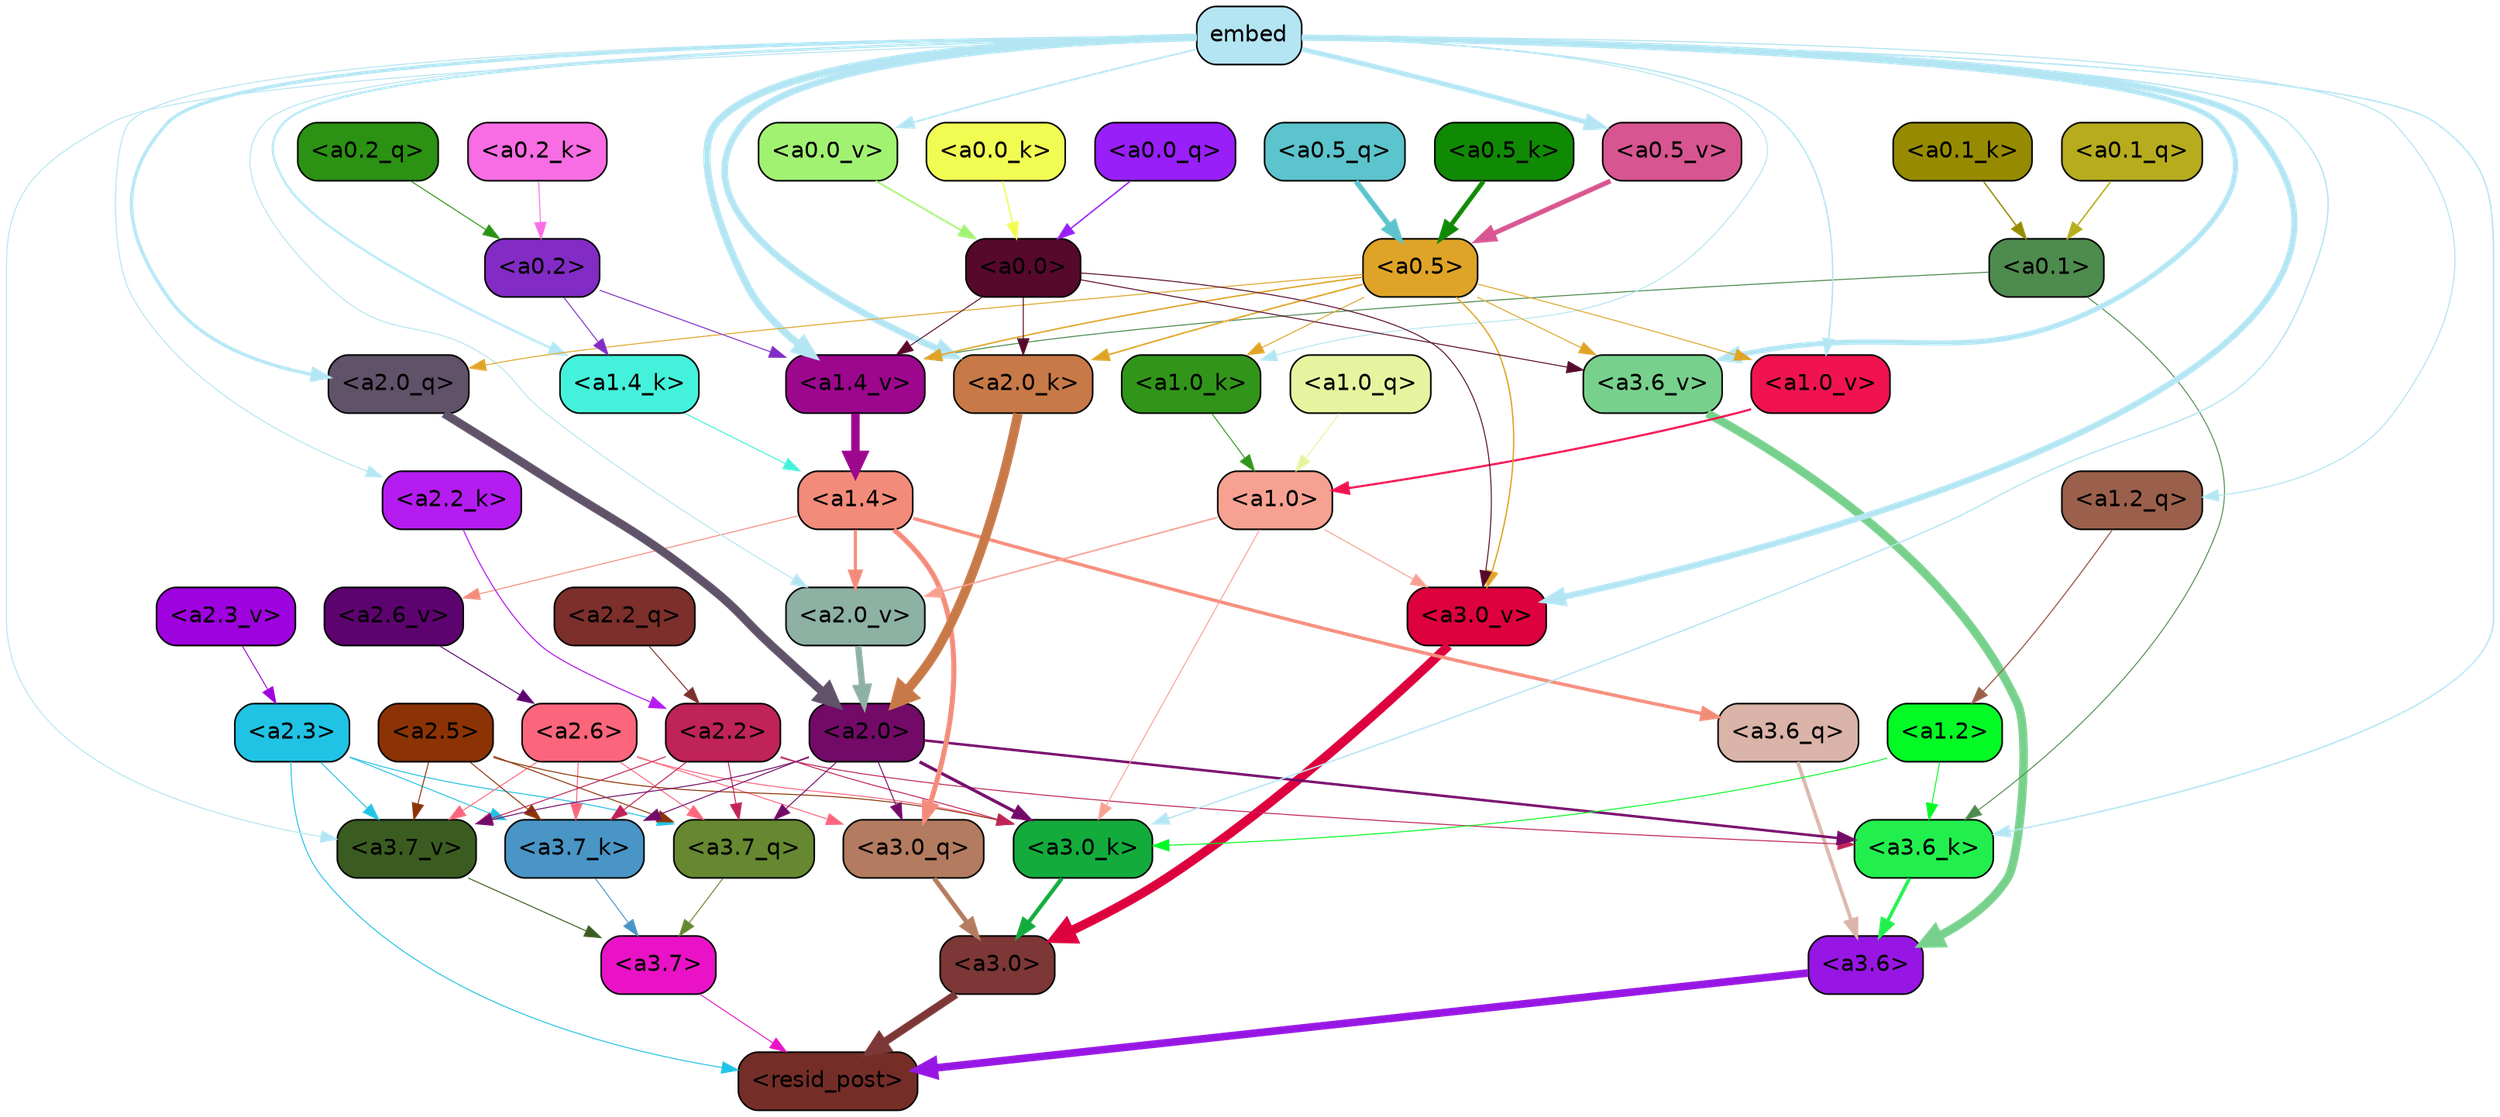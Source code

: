 strict digraph "" {
	graph [bgcolor=transparent,
		layout=dot,
		overlap=false,
		splines=true
	];
	"<a3.7>"	[color=black,
		fillcolor="#ea12c6",
		fontname=Helvetica,
		shape=box,
		style="filled, rounded"];
	"<resid_post>"	[color=black,
		fillcolor="#752e27",
		fontname=Helvetica,
		shape=box,
		style="filled, rounded"];
	"<a3.7>" -> "<resid_post>"	[color="#ea12c6",
		penwidth=0.6];
	"<a3.6>"	[color=black,
		fillcolor="#9716e3",
		fontname=Helvetica,
		shape=box,
		style="filled, rounded"];
	"<a3.6>" -> "<resid_post>"	[color="#9716e3",
		penwidth=4.751592040061951];
	"<a3.0>"	[color=black,
		fillcolor="#7c3736",
		fontname=Helvetica,
		shape=box,
		style="filled, rounded"];
	"<a3.0>" -> "<resid_post>"	[color="#7c3736",
		penwidth=4.904066681861877];
	"<a2.3>"	[color=black,
		fillcolor="#20c3e4",
		fontname=Helvetica,
		shape=box,
		style="filled, rounded"];
	"<a2.3>" -> "<resid_post>"	[color="#20c3e4",
		penwidth=0.6];
	"<a3.7_q>"	[color=black,
		fillcolor="#658830",
		fontname=Helvetica,
		shape=box,
		style="filled, rounded"];
	"<a2.3>" -> "<a3.7_q>"	[color="#20c3e4",
		penwidth=0.6];
	"<a3.7_k>"	[color=black,
		fillcolor="#4895c6",
		fontname=Helvetica,
		shape=box,
		style="filled, rounded"];
	"<a2.3>" -> "<a3.7_k>"	[color="#20c3e4",
		penwidth=0.6069068089127541];
	"<a3.7_v>"	[color=black,
		fillcolor="#3b5c21",
		fontname=Helvetica,
		shape=box,
		style="filled, rounded"];
	"<a2.3>" -> "<a3.7_v>"	[color="#20c3e4",
		penwidth=0.6];
	"<a3.7_q>" -> "<a3.7>"	[color="#658830",
		penwidth=0.6];
	"<a3.6_q>"	[color=black,
		fillcolor="#dab4a8",
		fontname=Helvetica,
		shape=box,
		style="filled, rounded"];
	"<a3.6_q>" -> "<a3.6>"	[color="#dab4a8",
		penwidth=2.160832464694977];
	"<a3.0_q>"	[color=black,
		fillcolor="#b37b5f",
		fontname=Helvetica,
		shape=box,
		style="filled, rounded"];
	"<a3.0_q>" -> "<a3.0>"	[color="#b37b5f",
		penwidth=2.870753765106201];
	"<a3.7_k>" -> "<a3.7>"	[color="#4895c6",
		penwidth=0.6];
	"<a3.6_k>"	[color=black,
		fillcolor="#22ef4d",
		fontname=Helvetica,
		shape=box,
		style="filled, rounded"];
	"<a3.6_k>" -> "<a3.6>"	[color="#22ef4d",
		penwidth=2.13908451795578];
	"<a3.0_k>"	[color=black,
		fillcolor="#13ab3c",
		fontname=Helvetica,
		shape=box,
		style="filled, rounded"];
	"<a3.0_k>" -> "<a3.0>"	[color="#13ab3c",
		penwidth=2.520303964614868];
	"<a3.7_v>" -> "<a3.7>"	[color="#3b5c21",
		penwidth=0.6];
	"<a3.6_v>"	[color=black,
		fillcolor="#77d18c",
		fontname=Helvetica,
		shape=box,
		style="filled, rounded"];
	"<a3.6_v>" -> "<a3.6>"	[color="#77d18c",
		penwidth=5.297133803367615];
	"<a3.0_v>"	[color=black,
		fillcolor="#dd013e",
		fontname=Helvetica,
		shape=box,
		style="filled, rounded"];
	"<a3.0_v>" -> "<a3.0>"	[color="#dd013e",
		penwidth=5.680712580680847];
	"<a2.6>"	[color=black,
		fillcolor="#fb667d",
		fontname=Helvetica,
		shape=box,
		style="filled, rounded"];
	"<a2.6>" -> "<a3.7_q>"	[color="#fb667d",
		penwidth=0.6];
	"<a2.6>" -> "<a3.0_q>"	[color="#fb667d",
		penwidth=0.6];
	"<a2.6>" -> "<a3.7_k>"	[color="#fb667d",
		penwidth=0.6];
	"<a2.6>" -> "<a3.0_k>"	[color="#fb667d",
		penwidth=0.6];
	"<a2.6>" -> "<a3.7_v>"	[color="#fb667d",
		penwidth=0.6];
	"<a2.5>"	[color=black,
		fillcolor="#8c3305",
		fontname=Helvetica,
		shape=box,
		style="filled, rounded"];
	"<a2.5>" -> "<a3.7_q>"	[color="#8c3305",
		penwidth=0.6];
	"<a2.5>" -> "<a3.7_k>"	[color="#8c3305",
		penwidth=0.6];
	"<a2.5>" -> "<a3.0_k>"	[color="#8c3305",
		penwidth=0.6];
	"<a2.5>" -> "<a3.7_v>"	[color="#8c3305",
		penwidth=0.6];
	"<a2.2>"	[color=black,
		fillcolor="#bf2358",
		fontname=Helvetica,
		shape=box,
		style="filled, rounded"];
	"<a2.2>" -> "<a3.7_q>"	[color="#bf2358",
		penwidth=0.6];
	"<a2.2>" -> "<a3.7_k>"	[color="#bf2358",
		penwidth=0.6];
	"<a2.2>" -> "<a3.6_k>"	[color="#bf2358",
		penwidth=0.6];
	"<a2.2>" -> "<a3.0_k>"	[color="#bf2358",
		penwidth=0.6];
	"<a2.2>" -> "<a3.7_v>"	[color="#bf2358",
		penwidth=0.6];
	"<a2.0>"	[color=black,
		fillcolor="#730a68",
		fontname=Helvetica,
		shape=box,
		style="filled, rounded"];
	"<a2.0>" -> "<a3.7_q>"	[color="#730a68",
		penwidth=0.6];
	"<a2.0>" -> "<a3.0_q>"	[color="#730a68",
		penwidth=0.6];
	"<a2.0>" -> "<a3.7_k>"	[color="#730a68",
		penwidth=0.6];
	"<a2.0>" -> "<a3.6_k>"	[color="#730a68",
		penwidth=1.564806342124939];
	"<a2.0>" -> "<a3.0_k>"	[color="#730a68",
		penwidth=1.9353990852832794];
	"<a2.0>" -> "<a3.7_v>"	[color="#730a68",
		penwidth=0.6];
	"<a1.4>"	[color=black,
		fillcolor="#f38b7a",
		fontname=Helvetica,
		shape=box,
		style="filled, rounded"];
	"<a1.4>" -> "<a3.6_q>"	[color="#f38b7a",
		penwidth=2.0727532356977463];
	"<a1.4>" -> "<a3.0_q>"	[color="#f38b7a",
		penwidth=3.1279823780059814];
	"<a2.6_v>"	[color=black,
		fillcolor="#5d036f",
		fontname=Helvetica,
		shape=box,
		style="filled, rounded"];
	"<a1.4>" -> "<a2.6_v>"	[color="#f38b7a",
		penwidth=0.6];
	"<a2.0_v>"	[color=black,
		fillcolor="#8db1a3",
		fontname=Helvetica,
		shape=box,
		style="filled, rounded"];
	"<a1.4>" -> "<a2.0_v>"	[color="#f38b7a",
		penwidth=1.9170897603034973];
	"<a1.2>"	[color=black,
		fillcolor="#03fa25",
		fontname=Helvetica,
		shape=box,
		style="filled, rounded"];
	"<a1.2>" -> "<a3.6_k>"	[color="#03fa25",
		penwidth=0.6];
	"<a1.2>" -> "<a3.0_k>"	[color="#03fa25",
		penwidth=0.6];
	"<a0.1>"	[color=black,
		fillcolor="#4e8b4e",
		fontname=Helvetica,
		shape=box,
		style="filled, rounded"];
	"<a0.1>" -> "<a3.6_k>"	[color="#4e8b4e",
		penwidth=0.6];
	"<a1.4_v>"	[color=black,
		fillcolor="#9c078e",
		fontname=Helvetica,
		shape=box,
		style="filled, rounded"];
	"<a0.1>" -> "<a1.4_v>"	[color="#4e8b4e",
		penwidth=0.6202214732766151];
	embed	[color=black,
		fillcolor="#b4e5f3",
		fontname=Helvetica,
		shape=box,
		style="filled, rounded"];
	embed -> "<a3.6_k>"	[color="#b4e5f3",
		penwidth=0.8915999233722687];
	embed -> "<a3.0_k>"	[color="#b4e5f3",
		penwidth=0.832088902592659];
	embed -> "<a3.7_v>"	[color="#b4e5f3",
		penwidth=0.6];
	embed -> "<a3.6_v>"	[color="#b4e5f3",
		penwidth=3.1840110421180725];
	embed -> "<a3.0_v>"	[color="#b4e5f3",
		penwidth=3.8132747188210487];
	"<a2.0_q>"	[color=black,
		fillcolor="#605268",
		fontname=Helvetica,
		shape=box,
		style="filled, rounded"];
	embed -> "<a2.0_q>"	[color="#b4e5f3",
		penwidth=2.084651827812195];
	"<a2.2_k>"	[color=black,
		fillcolor="#b41cf0",
		fontname=Helvetica,
		shape=box,
		style="filled, rounded"];
	embed -> "<a2.2_k>"	[color="#b4e5f3",
		penwidth=0.6];
	"<a2.0_k>"	[color=black,
		fillcolor="#c87948",
		fontname=Helvetica,
		shape=box,
		style="filled, rounded"];
	embed -> "<a2.0_k>"	[color="#b4e5f3",
		penwidth=4.084526404738426];
	embed -> "<a2.0_v>"	[color="#b4e5f3",
		penwidth=0.6];
	"<a1.2_q>"	[color=black,
		fillcolor="#9b604b",
		fontname=Helvetica,
		shape=box,
		style="filled, rounded"];
	embed -> "<a1.2_q>"	[color="#b4e5f3",
		penwidth=0.6670737266540527];
	"<a1.4_k>"	[color=black,
		fillcolor="#44f2db",
		fontname=Helvetica,
		shape=box,
		style="filled, rounded"];
	embed -> "<a1.4_k>"	[color="#b4e5f3",
		penwidth=1.3912410736083984];
	"<a1.0_k>"	[color=black,
		fillcolor="#31951a",
		fontname=Helvetica,
		shape=box,
		style="filled, rounded"];
	embed -> "<a1.0_k>"	[color="#b4e5f3",
		penwidth=0.6];
	embed -> "<a1.4_v>"	[color="#b4e5f3",
		penwidth=4.4888065457344055];
	"<a1.0_v>"	[color=black,
		fillcolor="#f01350",
		fontname=Helvetica,
		shape=box,
		style="filled, rounded"];
	embed -> "<a1.0_v>"	[color="#b4e5f3",
		penwidth=0.8796700537204742];
	"<a0.5_v>"	[color=black,
		fillcolor="#d75590",
		fontname=Helvetica,
		shape=box,
		style="filled, rounded"];
	embed -> "<a0.5_v>"	[color="#b4e5f3",
		penwidth=2.9884533882141113];
	"<a0.0_v>"	[color=black,
		fillcolor="#a2f272",
		fontname=Helvetica,
		shape=box,
		style="filled, rounded"];
	embed -> "<a0.0_v>"	[color="#b4e5f3",
		penwidth=1.0739320516586304];
	"<a1.0>"	[color=black,
		fillcolor="#f7a192",
		fontname=Helvetica,
		shape=box,
		style="filled, rounded"];
	"<a1.0>" -> "<a3.0_k>"	[color="#f7a192",
		penwidth=0.6];
	"<a1.0>" -> "<a3.0_v>"	[color="#f7a192",
		penwidth=0.6];
	"<a1.0>" -> "<a2.0_v>"	[color="#f7a192",
		penwidth=0.9450988052412868];
	"<a0.5>"	[color=black,
		fillcolor="#dfa427",
		fontname=Helvetica,
		shape=box,
		style="filled, rounded"];
	"<a0.5>" -> "<a3.6_v>"	[color="#dfa427",
		penwidth=0.6];
	"<a0.5>" -> "<a3.0_v>"	[color="#dfa427",
		penwidth=0.8331108838319778];
	"<a0.5>" -> "<a2.0_q>"	[color="#dfa427",
		penwidth=0.6];
	"<a0.5>" -> "<a2.0_k>"	[color="#dfa427",
		penwidth=0.9412797391414642];
	"<a0.5>" -> "<a1.0_k>"	[color="#dfa427",
		penwidth=0.6];
	"<a0.5>" -> "<a1.4_v>"	[color="#dfa427",
		penwidth=0.8757842034101486];
	"<a0.5>" -> "<a1.0_v>"	[color="#dfa427",
		penwidth=0.6];
	"<a0.0>"	[color=black,
		fillcolor="#57092c",
		fontname=Helvetica,
		shape=box,
		style="filled, rounded"];
	"<a0.0>" -> "<a3.6_v>"	[color="#57092c",
		penwidth=0.6];
	"<a0.0>" -> "<a3.0_v>"	[color="#57092c",
		penwidth=0.6];
	"<a0.0>" -> "<a2.0_k>"	[color="#57092c",
		penwidth=0.6];
	"<a0.0>" -> "<a1.4_v>"	[color="#57092c",
		penwidth=0.6];
	"<a2.2_q>"	[color=black,
		fillcolor="#7c2f2b",
		fontname=Helvetica,
		shape=box,
		style="filled, rounded"];
	"<a2.2_q>" -> "<a2.2>"	[color="#7c2f2b",
		penwidth=0.6];
	"<a2.0_q>" -> "<a2.0>"	[color="#605268",
		penwidth=5.29856276512146];
	"<a2.2_k>" -> "<a2.2>"	[color="#b41cf0",
		penwidth=0.6722683310508728];
	"<a2.0_k>" -> "<a2.0>"	[color="#c87948",
		penwidth=5.859246134757996];
	"<a2.6_v>" -> "<a2.6>"	[color="#5d036f",
		penwidth=0.6];
	"<a2.3_v>"	[color=black,
		fillcolor="#9e02de",
		fontname=Helvetica,
		shape=box,
		style="filled, rounded"];
	"<a2.3_v>" -> "<a2.3>"	[color="#9e02de",
		penwidth=0.6];
	"<a2.0_v>" -> "<a2.0>"	[color="#8db1a3",
		penwidth=3.9621697664260864];
	"<a1.2_q>" -> "<a1.2>"	[color="#9b604b",
		penwidth=0.7185482024215162];
	"<a1.0_q>"	[color=black,
		fillcolor="#e7f49f",
		fontname=Helvetica,
		shape=box,
		style="filled, rounded"];
	"<a1.0_q>" -> "<a1.0>"	[color="#e7f49f",
		penwidth=0.6];
	"<a1.4_k>" -> "<a1.4>"	[color="#44f2db",
		penwidth=0.6];
	"<a1.0_k>" -> "<a1.0>"	[color="#31951a",
		penwidth=0.6];
	"<a1.4_v>" -> "<a1.4>"	[color="#9c078e",
		penwidth=5.280138969421387];
	"<a1.0_v>" -> "<a1.0>"	[color="#f01350",
		penwidth=1.318962275981903];
	"<a0.2>"	[color=black,
		fillcolor="#822bc5",
		fontname=Helvetica,
		shape=box,
		style="filled, rounded"];
	"<a0.2>" -> "<a1.4_k>"	[color="#822bc5",
		penwidth=0.6];
	"<a0.2>" -> "<a1.4_v>"	[color="#822bc5",
		penwidth=0.6];
	"<a0.5_q>"	[color=black,
		fillcolor="#5cc4cc",
		fontname=Helvetica,
		shape=box,
		style="filled, rounded"];
	"<a0.5_q>" -> "<a0.5>"	[color="#5cc4cc",
		penwidth=3.2608389854431152];
	"<a0.2_q>"	[color=black,
		fillcolor="#2b9213",
		fontname=Helvetica,
		shape=box,
		style="filled, rounded"];
	"<a0.2_q>" -> "<a0.2>"	[color="#2b9213",
		penwidth=0.6];
	"<a0.1_q>"	[color=black,
		fillcolor="#b6ac1e",
		fontname=Helvetica,
		shape=box,
		style="filled, rounded"];
	"<a0.1_q>" -> "<a0.1>"	[color="#b6ac1e",
		penwidth=0.9313003718852997];
	"<a0.0_q>"	[color=black,
		fillcolor="#981ff7",
		fontname=Helvetica,
		shape=box,
		style="filled, rounded"];
	"<a0.0_q>" -> "<a0.0>"	[color="#981ff7",
		penwidth=0.889376699924469];
	"<a0.5_k>"	[color=black,
		fillcolor="#108905",
		fontname=Helvetica,
		shape=box,
		style="filled, rounded"];
	"<a0.5_k>" -> "<a0.5>"	[color="#108905",
		penwidth=2.847884178161621];
	"<a0.2_k>"	[color=black,
		fillcolor="#f86de3",
		fontname=Helvetica,
		shape=box,
		style="filled, rounded"];
	"<a0.2_k>" -> "<a0.2>"	[color="#f86de3",
		penwidth=0.6];
	"<a0.1_k>"	[color=black,
		fillcolor="#968b00",
		fontname=Helvetica,
		shape=box,
		style="filled, rounded"];
	"<a0.1_k>" -> "<a0.1>"	[color="#968b00",
		penwidth=0.8383780717849731];
	"<a0.0_k>"	[color=black,
		fillcolor="#f1fc53",
		fontname=Helvetica,
		shape=box,
		style="filled, rounded"];
	"<a0.0_k>" -> "<a0.0>"	[color="#f1fc53",
		penwidth=0.8456957042217255];
	"<a0.5_v>" -> "<a0.5>"	[color="#d75590",
		penwidth=3.0173392295837402];
	"<a0.0_v>" -> "<a0.0>"	[color="#a2f272",
		penwidth=1.0739268958568573];
}
